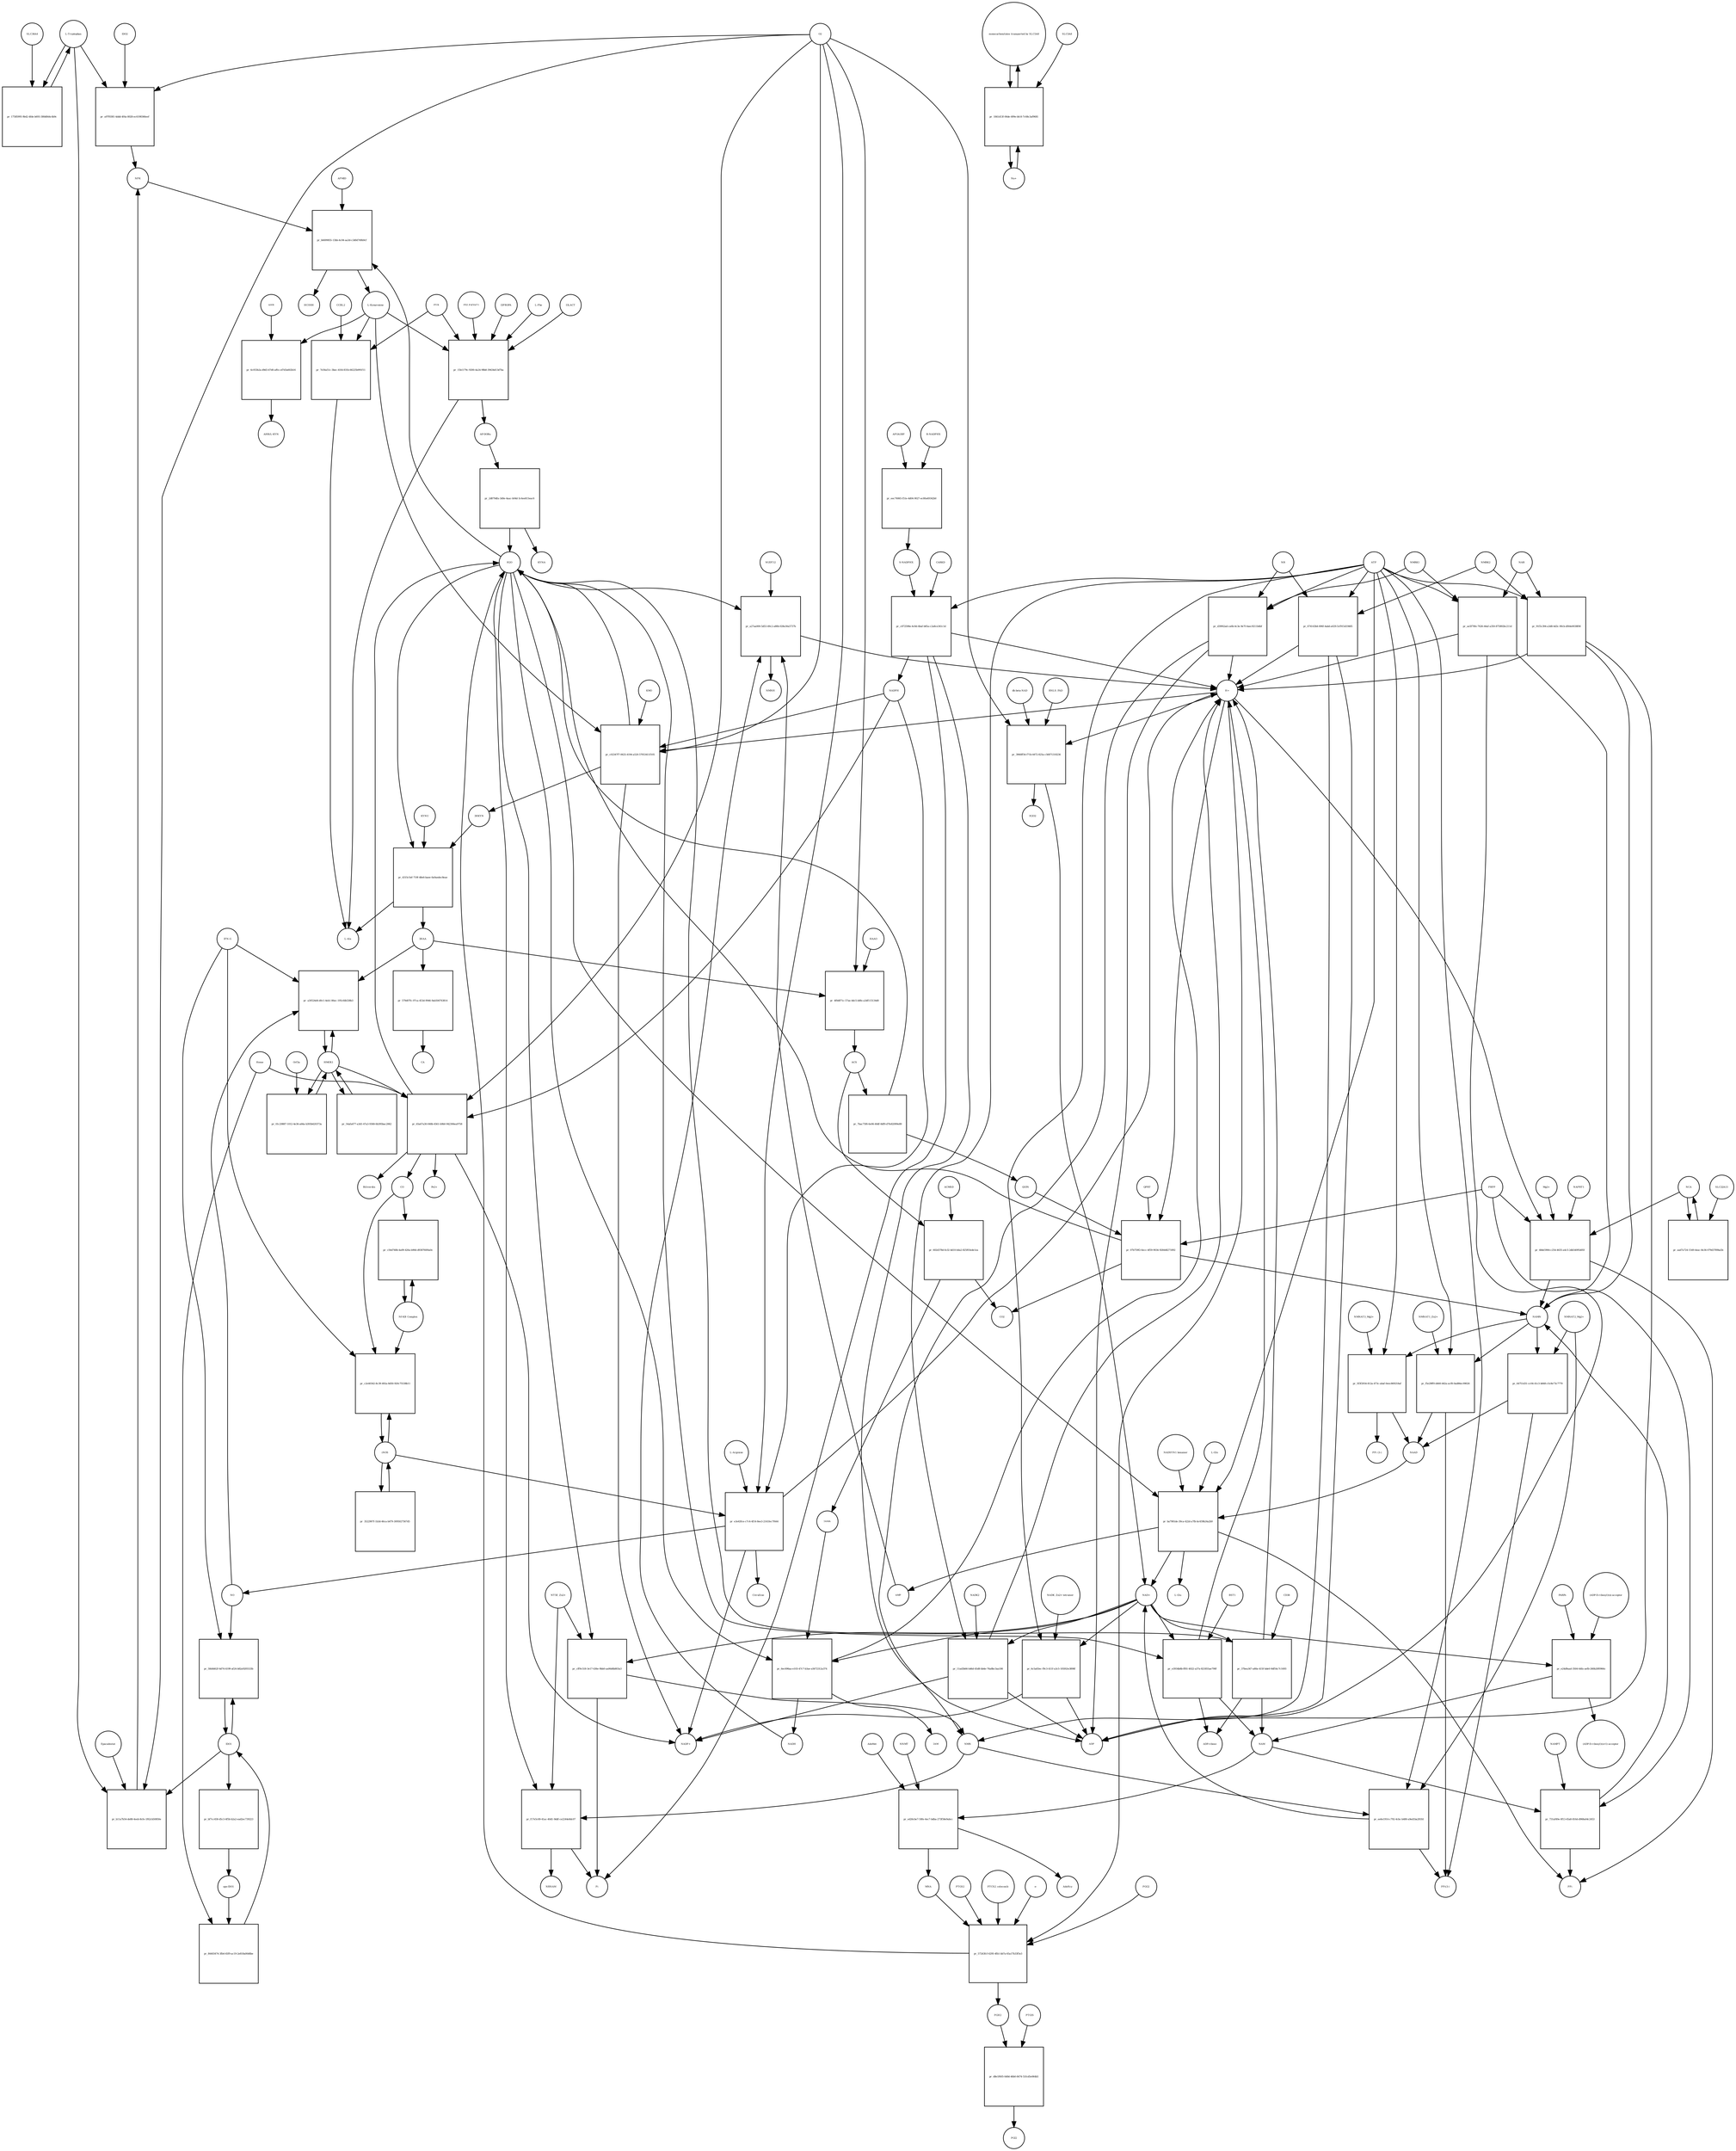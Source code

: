 strict digraph  {
"L-Tryptophan" [annotation="urn_miriam_obo.chebi_CHEBI%3A57912", bipartite=0, cls="simple chemical", fontsize=4, label="L-Tryptophan", shape=circle];
"pr_17585995-9b42-4fde-b693-380d844c4b9c" [annotation="", bipartite=1, cls=process, fontsize=4, label="pr_17585995-9b42-4fde-b693-380d844c4b9c", shape=square];
SLC36A4 [annotation=urn_miriam_uniprot_Q6YBV0, bipartite=0, cls=macromolecule, fontsize=4, label=SLC36A4, shape=circle];
"pr_a97f0381-4ddd-4f4a-8028-ec6198366eef" [annotation="", bipartite=1, cls=process, fontsize=4, label="pr_a97f0381-4ddd-4f4a-8028-ec6198366eef", shape=square];
NFK [annotation="urn_miriam_obo.chebi_CHEBI%3A18377", bipartite=0, cls="simple chemical", fontsize=4, label=NFK, shape=circle];
IDO2 [annotation=urn_miriam_uniprot_Q6ZQW0, bipartite=0, cls=macromolecule, fontsize=4, label=IDO2, shape=circle];
O2 [annotation="urn_miriam_obo.chebi_CHEBI%3A15379", bipartite=0, cls="simple chemical", fontsize=4, label=O2, shape=circle];
"pr_b11a7b54-de88-4eeb-8cfe-1f62cb50850e" [annotation="", bipartite=1, cls=process, fontsize=4, label="pr_b11a7b54-de88-4eeb-8cfe-1f62cb50850e", shape=square];
IDO1 [annotation=urn_miriam_uniprot_P14902, bipartite=0, cls=complex, fontsize=4, label=IDO1, shape=circle];
Epacadostat [annotation="", bipartite=0, cls="simple chemical", fontsize=4, label=Epacadostat, shape=circle];
"pr_b6699855-13bb-4c04-aa3d-c3d0d749b9cf" [annotation="", bipartite=1, cls=process, fontsize=4, label="pr_b6699855-13bb-4c04-aa3d-c3d0d749b9cf", shape=square];
"L-Kynurenine" [annotation="urn_miriam_obo.chebi_CHEBI%3A16946", bipartite=0, cls="simple chemical", fontsize=4, label="L-Kynurenine", shape=circle];
AFMID [annotation=urn_miriam_uniprot_Q63HM1, bipartite=0, cls=macromolecule, fontsize=4, label=AFMID, shape=circle];
H2O [annotation="urn_miriam_obo.chebi_CHEBI%3A15377", bipartite=0, cls="simple chemical", fontsize=4, label=H2O, shape=circle];
HCOOH [annotation="urn_miriam_obo.chebi_CHEBI%3A30751", bipartite=0, cls="simple chemical", fontsize=4, label=HCOOH, shape=circle];
"pr_15b1179c-9200-4a24-98b8-39434d13d7ba" [annotation="", bipartite=1, cls=process, fontsize=4, label="pr_15b1179c-9200-4a24-98b8-39434d13d7ba", shape=square];
"AP-DOBu" [annotation="urn_miriam_obo.chebi_CHEBI%3A17442", bipartite=0, cls="simple chemical", fontsize=4, label="AP-DOBu", shape=circle];
"PXLP-KYAT1" [annotation="urn_miriam_uniprot_Q16773|urn_miriam_obo.chebi_CHEBI%3A18405", bipartite=0, cls="complex multimer", fontsize=4, label="PXLP-KYAT1", shape=circle];
I3PROPA [annotation="urn_miriam_obo.chebi_CHEBI%3A43580", bipartite=0, cls=macromolecule, fontsize=4, label=I3PROPA, shape=circle];
"L-Phe" [annotation="urn_miriam_obo.chebi_CHEBI%3A58095", bipartite=0, cls="simple chemical", fontsize=4, label="L-Phe", shape=circle];
I3LACT [annotation="urn_miriam_obo.chebi_CHEBI%3A55528", bipartite=0, cls=macromolecule, fontsize=4, label=I3LACT, shape=circle];
PYR [annotation="urn_miriam_obo.chebi_CHEBI%3A15361", bipartite=0, cls="simple chemical", fontsize=4, label=PYR, shape=circle];
"L-Ala" [annotation="urn_miriam_obo.chebi_CHEBI%3A57972", bipartite=0, cls="simple chemical", fontsize=4, label="L-Ala", shape=circle];
"pr_7e56a51c-3bec-41fd-831b-66225b991f11" [annotation="", bipartite=1, cls=process, fontsize=4, label="pr_7e56a51c-3bec-41fd-831b-66225b991f11", shape=square];
CCBL2 [annotation=urn_miriam_uniprot_Q6YP21, bipartite=0, cls="macromolecule multimer", fontsize=4, label=CCBL2, shape=circle];
"pr_2d879dfa-3d0e-4aac-b04d-5c4ee815eac6" [annotation="", bipartite=1, cls=process, fontsize=4, label="pr_2d879dfa-3d0e-4aac-b04d-5c4ee815eac6", shape=square];
KYNA [annotation="urn_miriam_obo.chebi_CHEBI%3A18344", bipartite=0, cls="simple chemical", fontsize=4, label=KYNA, shape=circle];
"pr_c02347f7-0625-4194-a520-57053411f105" [annotation="", bipartite=1, cls=process, fontsize=4, label="pr_c02347f7-0625-4194-a520-57053411f105", shape=square];
"3HKYN" [annotation="urn_miriam_obo.chebi_CHEBI%3A17380", bipartite=0, cls="simple chemical", fontsize=4, label="3HKYN", shape=circle];
KMO [annotation=urn_miriam_uniprot_O15229, bipartite=0, cls=macromolecule, fontsize=4, label=KMO, shape=circle];
NADPH [annotation="urn_miriam_obo.chebi_CHEBI%3A16474", bipartite=0, cls="simple chemical", fontsize=4, label=NADPH, shape=circle];
"H+" [annotation="urn_miriam_obo.chebi_CHEBI%3A15378", bipartite=0, cls="simple chemical", fontsize=4, label="H+", shape=circle];
"NADP+" [annotation="urn_miriam_obo.chebi_CHEBI%3A18009", bipartite=0, cls="simple chemical", fontsize=4, label="NADP+", shape=circle];
"pr_4315c5ef-719f-48e6-baee-0a9aedec8eae" [annotation="", bipartite=1, cls=process, fontsize=4, label="pr_4315c5ef-719f-48e6-baee-0a9aedec8eae", shape=square];
"3HAA" [annotation="urn_miriam_obo.chebi_CHEBI%3A15793", bipartite=0, cls="simple chemical", fontsize=4, label="3HAA", shape=circle];
KYNU [annotation=urn_miriam_uniprot_Q16719, bipartite=0, cls="macromolecule multimer", fontsize=4, label=KYNU, shape=circle];
"pr_4f0d871c-57ae-4dc5-b8fe-a3df115134d0" [annotation="", bipartite=1, cls=process, fontsize=4, label="pr_4f0d871c-57ae-4dc5-b8fe-a3df115134d0", shape=square];
ACS [annotation="urn_miriam_obo.chebi_CHEBI%3A29044", bipartite=0, cls="simple chemical", fontsize=4, label=ACS, shape=circle];
HAAO [annotation=urn_miriam_uniprot_P46952, bipartite=0, cls=macromolecule, fontsize=4, label=HAAO, shape=circle];
"pr_602d378d-fe32-4d10-b4a2-825f03ede1ea" [annotation="", bipartite=1, cls=process, fontsize=4, label="pr_602d378d-fe32-4d10-b4a2-825f03ede1ea", shape=square];
"2AMA" [annotation="urn_miriam_obo.chebi_CHEBI%3A15745", bipartite=0, cls="simple chemical", fontsize=4, label="2AMA", shape=circle];
ACMSD [annotation=urn_miriam_uniprot_Q8TDX5, bipartite=0, cls="macromolecule multimer", fontsize=4, label=ACMSD, shape=circle];
CO2 [annotation="urn_miriam_obo.chebi_CHEBI%3A16526", bipartite=0, cls="simple chemical", fontsize=4, label=CO2, shape=circle];
"pr_6ec696aa-e103-47c7-b3ae-a5672312a374" [annotation="", bipartite=1, cls=process, fontsize=4, label="pr_6ec696aa-e103-47c7-b3ae-a5672312a374", shape=square];
"2AM" [annotation="urn_miriam_obo.chebi_CHEBI%3A16886", bipartite=0, cls="simple chemical", fontsize=4, label="2AM", shape=circle];
"NAD+" [annotation="urn_miriam_obo.chebi_CHEBI%3A57540", bipartite=0, cls="simple chemical", fontsize=4, label="NAD+", shape=circle];
NADH [annotation="urn_miriam_obo.chebi_CHEBI%3A57945", bipartite=0, cls="simple chemical", fontsize=4, label=NADH, shape=circle];
"pr_7bac75f6-6e06-40df-8df9-d7fe82099e89" [annotation="", bipartite=1, cls=process, fontsize=4, label="pr_7bac75f6-6e06-40df-8df9-d7fe82099e89", shape=square];
QUIN [annotation="urn_miriam_obo.chebi_CHEBI%3A16675", bipartite=0, cls="simple chemical", fontsize=4, label=QUIN, shape=circle];
"pr_6c053b2a-d9d3-47d0-affe-cd7d3a602b16" [annotation="", bipartite=1, cls=process, fontsize=4, label="pr_6c053b2a-d9d3-47d0-affe-cd7d3a602b16", shape=square];
AHR [annotation=urn_miriam_uniprot_P35869, bipartite=0, cls=macromolecule, fontsize=4, label=AHR, shape=circle];
"AHR/L-KYN" [annotation="", bipartite=0, cls=complex, fontsize=4, label="AHR/L-KYN", shape=circle];
"pr_58d4462f-6d74-4199-af24-b82a9205533b" [annotation="", bipartite=1, cls=process, fontsize=4, label="pr_58d4462f-6d74-4199-af24-b82a9205533b", shape=square];
NO [annotation="urn_miriam_obo.chebi_CHEBI%3A16480", bipartite=0, cls="simple chemical", fontsize=4, label=NO, shape=circle];
"IFN-G" [annotation=urn_miriam_uniprot_Q14609, bipartite=0, cls=macromolecule, fontsize=4, label="IFN-G", shape=circle];
iNOS [annotation=urn_miriam_uniprot_P35228, bipartite=0, cls=macromolecule, fontsize=4, label=iNOS, shape=circle];
"pr_c2e40342-8c39-492a-8d50-920c75538b11" [annotation="", bipartite=1, cls=process, fontsize=4, label="pr_c2e40342-8c39-492a-8d50-920c75538b11", shape=square];
"Nf-KB Complex" [annotation="urn_miriam_uniprot_P19838|urn_miriam_uniprot_Q04206|urn_miriam_uniprot_Q00653", bipartite=0, cls=complex, fontsize=4, label="Nf-KB Complex", shape=circle];
CO [annotation="urn_miriam_obo.chebi_CHEBI%3A17245", bipartite=0, cls="simple chemical", fontsize=4, label=CO, shape=circle];
"L-Arginine" [annotation="urn_miriam_obo.chebi_CHEBI%3A16467", bipartite=0, cls="simple chemical", fontsize=4, label="L-Arginine", shape=circle];
"pr_e3e43fce-c7c4-4f14-8ee3-2141fec7f444" [annotation="", bipartite=1, cls=process, fontsize=4, label="pr_e3e43fce-c7c4-4f14-8ee3-2141fec7f444", shape=square];
Citrulline [annotation="urn_miriam_obo.chebi_CHEBI%3A16349", bipartite=0, cls="simple chemical", fontsize=4, label=Citrulline, shape=circle];
"pr_3522907f-1b3d-46ca-b479-3095027567d5" [annotation="", bipartite=1, cls=process, fontsize=4, label="pr_3522907f-1b3d-46ca-b479-3095027567d5", shape=square];
"pr_bf7cc458-d5c3-4f5b-b2a2-ead2ec739223" [annotation="", bipartite=1, cls=process, fontsize=4, label="pr_bf7cc458-d5c3-4f5b-b2a2-ead2ec739223", shape=square];
"apo-IDO1" [annotation=urn_miriam_uniprot_P14902, bipartite=0, cls=macromolecule, fontsize=4, label="apo-IDO1", shape=circle];
"R-NADPHX" [annotation="urn_miriam_obo.chebi_CHEBI%3A64085", bipartite=0, cls="simple chemical", fontsize=4, label="R-NADPHX", shape=circle];
"pr_eec76065-f51e-4d04-9027-ec80a49342b0" [annotation="", bipartite=1, cls=process, fontsize=4, label="pr_eec76065-f51e-4d04-9027-ec80a49342b0", shape=square];
"S-NADPHX" [annotation="urn_miriam_obo.chebi_CHEBI%3A64084", bipartite=0, cls="simple chemical", fontsize=4, label="S-NADPHX", shape=circle];
APOA1BP [annotation=urn_miriam_uniprot_O95544, bipartite=0, cls="macromolecule multimer", fontsize=4, label=APOA1BP, shape=circle];
"pr_c872598e-4c8d-4baf-b85a-c2a8ce341c1d" [annotation="", bipartite=1, cls=process, fontsize=4, label="pr_c872598e-4c8d-4baf-b85a-c2a8ce341c1d", shape=square];
CARKD [annotation=urn_miriam_uniprot_Q8IW45, bipartite=0, cls=macromolecule, fontsize=4, label=CARKD, shape=circle];
ATP [annotation="urn_miriam_obo.chebi_CHEBI%3A30616", bipartite=0, cls="simple chemical", fontsize=4, label=ATP, shape=circle];
ADP [annotation="urn_miriam_obo.chebi_CHEBI%3A456216", bipartite=0, cls="simple chemical", fontsize=4, label=ADP, shape=circle];
Pi [annotation="urn_miriam_obo.chebi_CHEBI%3A18367", bipartite=0, cls="simple chemical", fontsize=4, label=Pi, shape=circle];
"pr_11ad3b66-b46d-45d8-bb4e-76a8bc3aa186" [annotation="", bipartite=1, cls=process, fontsize=4, label="pr_11ad3b66-b46d-45d8-bb4e-76a8bc3aa186", shape=square];
NADK2 [annotation=urn_miriam_uniprot_Q4G0N4, bipartite=0, cls="macromolecule multimer", fontsize=4, label=NADK2, shape=circle];
NAMN [annotation="urn_miriam_obo.chebi_CHEBI%3A15763", bipartite=0, cls="simple chemical", fontsize=4, label=NAMN, shape=circle];
"pr_5f3f2934-812a-473c-abaf-0eec869218af" [annotation="", bipartite=1, cls=process, fontsize=4, label="pr_5f3f2934-812a-473c-abaf-0eec869218af", shape=square];
NAAD [annotation="urn_miriam_obo.chebi_CHEBI%3A18304", bipartite=0, cls="simple chemical", fontsize=4, label=NAAD, shape=circle];
"NMNAT3_Mg2+" [annotation="urn_miriam_uniprot_Q96T66|urn_miriam_obo.chebi_CHEBI%3A18420", bipartite=0, cls="complex multimer", fontsize=4, label="NMNAT3_Mg2+", shape=circle];
"PPi (3-)" [annotation="urn_miriam_obo.chebi_CHEBI%3A33019", bipartite=0, cls="simple chemical", fontsize=4, label="PPi (3-)", shape=circle];
"pr_64751d31-cc04-41c3-b848-c5c8e73c7770" [annotation="", bipartite=1, cls=process, fontsize=4, label="pr_64751d31-cc04-41c3-b848-c5c8e73c7770", shape=square];
"NMNAT2_Mg2+" [annotation="urn_miriam_uniprot_Q9BZQ4|urn_miriam_obo.chebi_CHEBI%3A18420", bipartite=0, cls=complex, fontsize=4, label="NMNAT2_Mg2+", shape=circle];
"PPi(3-)" [annotation="urn_miriam_obo.chebi_CHEBI%3A33019", bipartite=0, cls="simple chemical", fontsize=4, label="PPi(3-)", shape=circle];
NAR [annotation="urn_miriam_obo.chebi_CHEBI%3A58527", bipartite=0, cls="simple chemical", fontsize=4, label=NAR, shape=circle];
"pr_ae5f70fe-7626-44af-a350-875892bc211d" [annotation="", bipartite=1, cls=process, fontsize=4, label="pr_ae5f70fe-7626-44af-a350-875892bc211d", shape=square];
NMRK1 [annotation=urn_miriam_uniprot_Q9NWW6, bipartite=0, cls=macromolecule, fontsize=4, label=NMRK1, shape=circle];
"pr_91f3c394-a3d8-4d3c-90cb-df44e0038f06" [annotation="", bipartite=1, cls=process, fontsize=4, label="pr_91f3c394-a3d8-4d3c-90cb-df44e0038f06", shape=square];
NMRK2 [annotation=urn_miriam_uniprot_Q9NPI5, bipartite=0, cls=macromolecule, fontsize=4, label=NMRK2, shape=circle];
"pr_ba7981de-39ca-422d-a7fb-bc459b24a2b9" [annotation="", bipartite=1, cls=process, fontsize=4, label="pr_ba7981de-39ca-422d-a7fb-bc459b24a2b9", shape=square];
"NADSYN1 hexamer" [annotation=urn_miriam_uniprot_Q6IA69, bipartite=0, cls="macromolecule multimer", fontsize=4, label="NADSYN1 hexamer", shape=circle];
"L-Gln" [annotation="urn_miriam_obo.chebi_CHEBI%3A58359", bipartite=0, cls="simple chemical", fontsize=4, label="L-Gln", shape=circle];
"L-Glu" [annotation="urn_miriam_obo.chebi_CHEBI%3A29985", bipartite=0, cls="simple chemical", fontsize=4, label="L-Glu", shape=circle];
AMP [annotation="urn_miriam_obo.chebi_CHEBI%3A16027", bipartite=0, cls="simple chemical", fontsize=4, label=AMP, shape=circle];
PPi [annotation="urn_miriam_obo.chebi_CHEBI%3A29888", bipartite=0, cls="simple chemical", fontsize=4, label=PPi, shape=circle];
NMN [annotation="urn_miriam_obo.chebi_CHEBI%3A14649", bipartite=0, cls="simple chemical", fontsize=4, label=NMN, shape=circle];
"pr_ee6e1914-c792-4cbc-b480-a9ed1ba281fd" [annotation="", bipartite=1, cls=process, fontsize=4, label="pr_ee6e1914-c792-4cbc-b480-a9ed1ba281fd", shape=square];
NR [annotation="urn_miriam_obo.chebi_CHEBI%3A15927", bipartite=0, cls="simple chemical", fontsize=4, label=NR, shape=circle];
"pr_d39f42ad-ca6b-4c3e-9e7f-6aec9211b4bf" [annotation="", bipartite=1, cls=process, fontsize=4, label="pr_d39f42ad-ca6b-4c3e-9e7f-6aec9211b4bf", shape=square];
"pr_674143b4-696f-4abd-a029-5cf915d19485" [annotation="", bipartite=1, cls=process, fontsize=4, label="pr_674143b4-696f-4abd-a029-5cf915d19485", shape=square];
NCA [annotation="urn_miriam_obo.chebi_CHEBI%3A32544", bipartite=0, cls="simple chemical", fontsize=4, label=NCA, shape=circle];
"pr_48de5904-c254-4635-a4c5-2db54095d05f" [annotation="", bipartite=1, cls=process, fontsize=4, label="pr_48de5904-c254-4635-a4c5-2db54095d05f", shape=square];
NAPRT1 [annotation=urn_miriam_uniprot_Q6XQN6, bipartite=0, cls="macromolecule multimer", fontsize=4, label=NAPRT1, shape=circle];
"Mg2+" [annotation="urn_miriam_obo.chebi_CHEBI%3A18420", bipartite=0, cls="simple chemical", fontsize=4, label="Mg2+", shape=circle];
PRPP [annotation="urn_miriam_obo.chebi_CHEBI%3A17111", bipartite=0, cls="simple chemical", fontsize=4, label=PRPP, shape=circle];
"pr_e24d9aad-3504-44fa-aefb-260b20f0966c" [annotation="", bipartite=1, cls=process, fontsize=4, label="pr_e24d9aad-3504-44fa-aefb-260b20f0966c", shape=square];
NAM [annotation="urn_miriam_obo.chebi_CHEBI%3A17154", bipartite=0, cls="simple chemical", fontsize=4, label=NAM, shape=circle];
PARPs [annotation="urn_miriam_uniprot_Q8N5Y8|urn_miriam_uniprot_Q53GL7|urn_miriam_uniprot_Q8IXQ6", bipartite=0, cls=macromolecule, fontsize=4, label=PARPs, shape=circle];
"(ADP-D-ribosyl)(n)-acceptor" [annotation="urn_miriam_obo.chebi_CHEBI%3A133202", bipartite=0, cls="simple chemical", fontsize=4, label="(ADP-D-ribosyl)(n)-acceptor", shape=circle];
"(ADP-D-ribosyl)(n+1)-acceptor" [annotation="urn_miriam_obo.chebi_CHEBI%3A133203", bipartite=0, cls="simple chemical", fontsize=4, label="(ADP-D-ribosyl)(n+1)-acceptor", shape=circle];
"pr_731af49e-0f13-45a8-816d-d968a64c2453" [annotation="", bipartite=1, cls=process, fontsize=4, label="pr_731af49e-0f13-45a8-816d-d968a64c2453", shape=square];
NAMPT [annotation=urn_miriam_uniprot_P43490, bipartite=0, cls=macromolecule, fontsize=4, label=NAMPT, shape=circle];
"pr_ed26cbe7-50fe-4ec7-bdba-273f58e9abcc" [annotation="", bipartite=1, cls=process, fontsize=4, label="pr_ed26cbe7-50fe-4ec7-bdba-273f58e9abcc", shape=square];
MNA [annotation="urn_miriam_obo.chebi_CHEBI%3A16797", bipartite=0, cls="simple chemical", fontsize=4, label=MNA, shape=circle];
NNMT [annotation=urn_miriam_uniprot_P40261, bipartite=0, cls=macromolecule, fontsize=4, label=NNMT, shape=circle];
AdoMet [annotation="urn_miriam_obo.chebi_CHEBI%3A15414", bipartite=0, cls="simple chemical", fontsize=4, label=AdoMet, shape=circle];
AdoHcy [annotation="urn_miriam_obo.chebi_CHEBI%3A16680", bipartite=0, cls="simple chemical", fontsize=4, label=AdoHcy, shape=circle];
"pr_07b759f2-6ecc-4f59-9034-928448271892" [annotation="", bipartite=1, cls=process, fontsize=4, label="pr_07b759f2-6ecc-4f59-9034-928448271892", shape=square];
QPRT [annotation=urn_miriam_uniprot_Q15274, bipartite=0, cls=macromolecule, fontsize=4, label=QPRT, shape=circle];
"pr_6c5a83ec-f9c3-411f-a3c5-105f43e3898f" [annotation="", bipartite=1, cls=process, fontsize=4, label="pr_6c5a83ec-f9c3-411f-a3c5-105f43e3898f", shape=square];
"NADK_Zn2+ tetramer" [annotation="urn_miriam_uniprot_O95544|urn_miriam_obo.chebi_CHEBI%3A29105", bipartite=0, cls="complex multimer", fontsize=4, label="NADK_Zn2+ tetramer", shape=circle];
"pr_e3934b8b-ff81-4022-a37a-821855ae790f" [annotation="", bipartite=1, cls=process, fontsize=4, label="pr_e3934b8b-ff81-4022-a37a-821855ae790f", shape=square];
"ADP-ribose" [annotation="urn_miriam_obo.chebi_CHEBI%3A57967", bipartite=0, cls="simple chemical", fontsize=4, label="ADP-ribose", shape=circle];
BST1 [annotation=urn_miriam_uniprot_Q10588, bipartite=0, cls="macromolecule multimer", fontsize=4, label=BST1, shape=circle];
"pr_37bea347-a80a-415f-bde0-9df54c7c1693" [annotation="", bipartite=1, cls=process, fontsize=4, label="pr_37bea347-a80a-415f-bde0-9df54c7c1693", shape=square];
CD38 [annotation=urn_miriam_uniprot_P28907, bipartite=0, cls=macromolecule, fontsize=4, label=CD38, shape=circle];
"dh-beta-NAD" [annotation="urn_miriam_obo.chebi_CHEBI%3A90171|urn_miriam_obo.chebi_CHEBI%3A90174", bipartite=0, cls="simple chemical", fontsize=4, label="dh-beta-NAD", shape=circle];
"pr_3966ff54-f71b-4472-825a-c56871318236" [annotation="", bipartite=1, cls=process, fontsize=4, label="pr_3966ff54-f71b-4472-825a-c56871318236", shape=square];
H2O2 [annotation="urn_miriam_obo.chebi_CHEBI%3A16240", bipartite=0, cls="simple chemical", fontsize=4, label=H2O2, shape=circle];
RNLS_FAD [annotation="urn_miriam_uniprot_Q5VYX0|urn_miriam_obo.chebi_CHEBI%3A16238", bipartite=0, cls=complex, fontsize=4, label=RNLS_FAD, shape=circle];
"pr_cff9c518-3e17-436e-9bb0-aa06d6b803a3" [annotation="", bipartite=1, cls=process, fontsize=4, label="pr_cff9c518-3e17-436e-9bb0-aa06d6b803a3", shape=square];
"NT5E_Zn2+" [annotation="urn_miriam_uniprot_P21589|urn_miriam_obo.chebi_CHEBI%3A29105", bipartite=0, cls="complex multimer", fontsize=4, label="NT5E_Zn2+", shape=circle];
"pr_f17e5c69-41ac-40d1-9ddf-ce2244e8dc07" [annotation="", bipartite=1, cls=process, fontsize=4, label="pr_f17e5c69-41ac-40d1-9ddf-ce2244e8dc07", shape=square];
NRNAM [annotation="urn_miriam_obo.chebi_CHEBI%3A15927", bipartite=0, cls="simple chemical", fontsize=4, label=NRNAM, shape=circle];
"pr_aad7a724-1549-4eac-8e36-079d3789ba5b" [annotation="", bipartite=1, cls=process, fontsize=4, label="pr_aad7a724-1549-4eac-8e36-079d3789ba5b", shape=square];
SLC22A13 [annotation=urn_miriam_uniprot_Q9Y226, bipartite=0, cls=macromolecule, fontsize=4, label=SLC22A13, shape=circle];
"pr_a27aa000-5d53-49c2-a80b-028e30a5737b" [annotation="", bipartite=1, cls=process, fontsize=4, label="pr_a27aa000-5d53-49c2-a80b-028e30a5737b", shape=square];
NMNH [annotation="urn_miriam_obo.chebi_CHEBI%3A74452", bipartite=0, cls="simple chemical", fontsize=4, label=NMNH, shape=circle];
NUDT12 [annotation=urn_miriam_uniprot_Q9BQG2, bipartite=0, cls=macromolecule, fontsize=4, label=NUDT12, shape=circle];
"pr_f5e29ff0-d460-462a-acf8-0ad86ec99026" [annotation="", bipartite=1, cls=process, fontsize=4, label="pr_f5e29ff0-d460-462a-acf8-0ad86ec99026", shape=square];
"NMNAT1_Zn2+" [annotation="urn_miriam_uniprot_Q9HAN9|urn_miriam_obo.chebi_CHEBI%3A29105", bipartite=0, cls="complex multimer", fontsize=4, label="NMNAT1_Zn2+", shape=circle];
PGG2 [annotation="urn_miriam_obo.chebi_CHEBI%3A27647", bipartite=0, cls="simple chemical", fontsize=4, label=PGG2, shape=circle];
"pr_57243fcf-6295-4fb1-bb7a-65a17b33f5e3" [annotation="", bipartite=1, cls=process, fontsize=4, label="pr_57243fcf-6295-4fb1-bb7a-65a17b33f5e3", shape=square];
PGH2 [annotation="urn_miriam_obo.chebi_CHEBI%3A15554", bipartite=0, cls="simple chemical", fontsize=4, label=PGH2, shape=circle];
PTGS2 [annotation=urn_miriam_uniprot_P35354, bipartite=0, cls="macromolecule multimer", fontsize=4, label=PTGS2, shape=circle];
PTCS2_celecoxib [annotation="urn_miriam_uniprot_P35354|urn_miriam_obo.chebi_CHEBI%3A41423", bipartite=0, cls=complex, fontsize=4, label=PTCS2_celecoxib, shape=circle];
"e-" [annotation="urn_miriam_obo.chebi_CHEBI%3A10545", bipartite=0, cls="simple chemical", fontsize=4, label="e-", shape=circle];
"pr_d8e1f605-0d0d-46b0-8474-51fcd5e064b5" [annotation="", bipartite=1, cls=process, fontsize=4, label="pr_d8e1f605-0d0d-46b0-8474-51fcd5e064b5", shape=square];
PGI2 [annotation="urn_miriam_obo.chebi_CHEBI%3A15552", bipartite=0, cls="simple chemical", fontsize=4, label=PGI2, shape=circle];
PTGIS [annotation=urn_miriam_uniprot_Q16647, bipartite=0, cls=macromolecule, fontsize=4, label=PTGIS, shape=circle];
"monocarboxylates transported by SLC5A8" [annotation="", bipartite=0, cls="simple chemical", fontsize=4, label="monocarboxylates transported by SLC5A8", shape=circle];
"pr_1841d13f-06de-499e-bfc8-7c68c3af9681" [annotation="", bipartite=1, cls=process, fontsize=4, label="pr_1841d13f-06de-499e-bfc8-7c68c3af9681", shape=square];
SLC5A8 [annotation=urn_miriam_uniprot_Q8N695, bipartite=0, cls=macromolecule, fontsize=4, label=SLC5A8, shape=circle];
"Na+" [annotation="urn_miriam_obo.chebi_CHEBI%3A29101", bipartite=0, cls="simple chemical", fontsize=4, label="Na+", shape=circle];
HMOX1 [annotation="", bipartite=0, cls=macromolecule, fontsize=4, label=HMOX1, shape=circle];
"pr_a30524d4-d0c1-4eb1-86ec-195cfdb538b3" [annotation="", bipartite=1, cls=process, fontsize=4, label="pr_a30524d4-d0c1-4eb1-86ec-195cfdb538b3", shape=square];
"pr_54afa677-a3d1-47a3-9368-6b395bac2062" [annotation="", bipartite=1, cls=process, fontsize=4, label="pr_54afa677-a3d1-47a3-9368-6b395bac2062", shape=square];
Heme [annotation="urn_miriam_obo.chebi_CHEBI%3A30413", bipartite=0, cls="simple chemical", fontsize=4, label=Heme, shape=circle];
"pr_65a67a30-048b-4561-b9b0-942306ea9758" [annotation="", bipartite=1, cls=process, fontsize=4, label="pr_65a67a30-048b-4561-b9b0-942306ea9758", shape=square];
Biliverdin [annotation="urn_miriam_obo.chebi_CHEBI%3A17033", bipartite=0, cls="simple chemical", fontsize=4, label=Biliverdin, shape=circle];
"Fe2+" [annotation="urn_miriam_obo.chebi_CHEBI%3A29033", bipartite=0, cls="simple chemical", fontsize=4, label="Fe2+", shape=circle];
"pr_01c20887-1012-4e36-a66a-b393b420373a" [annotation="", bipartite=1, cls=process, fontsize=4, label="pr_01c20887-1012-4e36-a66a-b393b420373a", shape=square];
Orf3a [annotation="urn_miriam_ncbiprotein_BCD58754|urn_miriam_uniprot_P0DTC3", bipartite=0, cls=macromolecule, fontsize=4, label=Orf3a, shape=circle];
"pr_c56d748b-4a09-426a-b964-d938760f4a0c" [annotation="", bipartite=1, cls=process, fontsize=4, label="pr_c56d748b-4a09-426a-b964-d938760f4a0c", shape=square];
"pr_84403474-3fb4-45f9-ac19-2e818a00d6be" [annotation="", bipartite=1, cls=process, fontsize=4, label="pr_84403474-3fb4-45f9-ac19-2e818a00d6be", shape=square];
"pr_579d07fc-97ca-453d-9946-9ab504763814" [annotation="", bipartite=1, cls="omitted process", fontsize=4, label="pr_579d07fc-97ca-453d-9946-9ab504763814", shape=square];
CA [annotation="", bipartite=0, cls="simple chemical", fontsize=4, label=CA, shape=circle];
"L-Tryptophan" -> "pr_17585995-9b42-4fde-b693-380d844c4b9c"  [annotation="", interaction_type=consumption];
"L-Tryptophan" -> "pr_a97f0381-4ddd-4f4a-8028-ec6198366eef"  [annotation="", interaction_type=consumption];
"L-Tryptophan" -> "pr_b11a7b54-de88-4eeb-8cfe-1f62cb50850e"  [annotation="", interaction_type=consumption];
"pr_17585995-9b42-4fde-b693-380d844c4b9c" -> "L-Tryptophan"  [annotation="", interaction_type=production];
SLC36A4 -> "pr_17585995-9b42-4fde-b693-380d844c4b9c"  [annotation="", interaction_type=catalysis];
"pr_a97f0381-4ddd-4f4a-8028-ec6198366eef" -> NFK  [annotation="", interaction_type=production];
NFK -> "pr_b6699855-13bb-4c04-aa3d-c3d0d749b9cf"  [annotation="", interaction_type=consumption];
IDO2 -> "pr_a97f0381-4ddd-4f4a-8028-ec6198366eef"  [annotation="", interaction_type=catalysis];
O2 -> "pr_a97f0381-4ddd-4f4a-8028-ec6198366eef"  [annotation="", interaction_type=consumption];
O2 -> "pr_b11a7b54-de88-4eeb-8cfe-1f62cb50850e"  [annotation="", interaction_type=consumption];
O2 -> "pr_c02347f7-0625-4194-a520-57053411f105"  [annotation="", interaction_type=consumption];
O2 -> "pr_4f0d871c-57ae-4dc5-b8fe-a3df115134d0"  [annotation="", interaction_type=consumption];
O2 -> "pr_e3e43fce-c7c4-4f14-8ee3-2141fec7f444"  [annotation="", interaction_type=consumption];
O2 -> "pr_3966ff54-f71b-4472-825a-c56871318236"  [annotation="", interaction_type=consumption];
O2 -> "pr_65a67a30-048b-4561-b9b0-942306ea9758"  [annotation="", interaction_type=consumption];
"pr_b11a7b54-de88-4eeb-8cfe-1f62cb50850e" -> NFK  [annotation="", interaction_type=production];
IDO1 -> "pr_b11a7b54-de88-4eeb-8cfe-1f62cb50850e"  [annotation="urn_miriam_pubmed_29531094|urn_miriam_pubmed_28523098|urn_miriam_pubmed_30338242|urn_miriam_pubmed_32292563", interaction_type=catalysis];
IDO1 -> "pr_58d4462f-6d74-4199-af24-b82a9205533b"  [annotation="", interaction_type=consumption];
IDO1 -> "pr_bf7cc458-d5c3-4f5b-b2a2-ead2ec739223"  [annotation="", interaction_type=consumption];
Epacadostat -> "pr_b11a7b54-de88-4eeb-8cfe-1f62cb50850e"  [annotation="urn_miriam_pubmed_29531094|urn_miriam_pubmed_28523098|urn_miriam_pubmed_30338242|urn_miriam_pubmed_32292563", interaction_type=inhibition];
"pr_b6699855-13bb-4c04-aa3d-c3d0d749b9cf" -> "L-Kynurenine"  [annotation="", interaction_type=production];
"pr_b6699855-13bb-4c04-aa3d-c3d0d749b9cf" -> HCOOH  [annotation="", interaction_type=production];
"L-Kynurenine" -> "pr_15b1179c-9200-4a24-98b8-39434d13d7ba"  [annotation="", interaction_type=consumption];
"L-Kynurenine" -> "pr_7e56a51c-3bec-41fd-831b-66225b991f11"  [annotation="", interaction_type=consumption];
"L-Kynurenine" -> "pr_c02347f7-0625-4194-a520-57053411f105"  [annotation="", interaction_type=consumption];
"L-Kynurenine" -> "pr_6c053b2a-d9d3-47d0-affe-cd7d3a602b16"  [annotation="", interaction_type=consumption];
AFMID -> "pr_b6699855-13bb-4c04-aa3d-c3d0d749b9cf"  [annotation=urn_miriam_pubmed_29531094, interaction_type=catalysis];
H2O -> "pr_b6699855-13bb-4c04-aa3d-c3d0d749b9cf"  [annotation="", interaction_type=consumption];
H2O -> "pr_4315c5ef-719f-48e6-baee-0a9aedec8eae"  [annotation="", interaction_type=consumption];
H2O -> "pr_6ec696aa-e103-47c7-b3ae-a5672312a374"  [annotation="", interaction_type=consumption];
H2O -> "pr_ba7981de-39ca-422d-a7fb-bc459b24a2b9"  [annotation="", interaction_type=consumption];
H2O -> "pr_e3934b8b-ff81-4022-a37a-821855ae790f"  [annotation="", interaction_type=consumption];
H2O -> "pr_37bea347-a80a-415f-bde0-9df54c7c1693"  [annotation="", interaction_type=consumption];
H2O -> "pr_cff9c518-3e17-436e-9bb0-aa06d6b803a3"  [annotation="", interaction_type=consumption];
H2O -> "pr_f17e5c69-41ac-40d1-9ddf-ce2244e8dc07"  [annotation="", interaction_type=consumption];
H2O -> "pr_a27aa000-5d53-49c2-a80b-028e30a5737b"  [annotation="", interaction_type=consumption];
"pr_15b1179c-9200-4a24-98b8-39434d13d7ba" -> "AP-DOBu"  [annotation="", interaction_type=production];
"pr_15b1179c-9200-4a24-98b8-39434d13d7ba" -> "L-Ala"  [annotation="", interaction_type=production];
"AP-DOBu" -> "pr_2d879dfa-3d0e-4aac-b04d-5c4ee815eac6"  [annotation="", interaction_type=consumption];
"PXLP-KYAT1" -> "pr_15b1179c-9200-4a24-98b8-39434d13d7ba"  [annotation="", interaction_type=catalysis];
I3PROPA -> "pr_15b1179c-9200-4a24-98b8-39434d13d7ba"  [annotation="", interaction_type=inhibition];
"L-Phe" -> "pr_15b1179c-9200-4a24-98b8-39434d13d7ba"  [annotation="", interaction_type=inhibition];
I3LACT -> "pr_15b1179c-9200-4a24-98b8-39434d13d7ba"  [annotation="", interaction_type=inhibition];
PYR -> "pr_15b1179c-9200-4a24-98b8-39434d13d7ba"  [annotation="", interaction_type=consumption];
PYR -> "pr_7e56a51c-3bec-41fd-831b-66225b991f11"  [annotation="", interaction_type=consumption];
"pr_7e56a51c-3bec-41fd-831b-66225b991f11" -> "L-Ala"  [annotation="", interaction_type=production];
CCBL2 -> "pr_7e56a51c-3bec-41fd-831b-66225b991f11"  [annotation="", interaction_type=catalysis];
"pr_2d879dfa-3d0e-4aac-b04d-5c4ee815eac6" -> KYNA  [annotation="", interaction_type=production];
"pr_2d879dfa-3d0e-4aac-b04d-5c4ee815eac6" -> H2O  [annotation="", interaction_type=production];
"pr_c02347f7-0625-4194-a520-57053411f105" -> "3HKYN"  [annotation="", interaction_type=production];
"pr_c02347f7-0625-4194-a520-57053411f105" -> H2O  [annotation="", interaction_type=production];
"pr_c02347f7-0625-4194-a520-57053411f105" -> "NADP+"  [annotation="", interaction_type=production];
"3HKYN" -> "pr_4315c5ef-719f-48e6-baee-0a9aedec8eae"  [annotation="", interaction_type=consumption];
KMO -> "pr_c02347f7-0625-4194-a520-57053411f105"  [annotation="", interaction_type=catalysis];
NADPH -> "pr_c02347f7-0625-4194-a520-57053411f105"  [annotation="", interaction_type=consumption];
NADPH -> "pr_e3e43fce-c7c4-4f14-8ee3-2141fec7f444"  [annotation="", interaction_type=consumption];
NADPH -> "pr_65a67a30-048b-4561-b9b0-942306ea9758"  [annotation="", interaction_type=consumption];
"H+" -> "pr_c02347f7-0625-4194-a520-57053411f105"  [annotation="", interaction_type=consumption];
"H+" -> "pr_48de5904-c254-4635-a4c5-2db54095d05f"  [annotation="", interaction_type=consumption];
"H+" -> "pr_07b759f2-6ecc-4f59-9034-928448271892"  [annotation="", interaction_type=consumption];
"H+" -> "pr_3966ff54-f71b-4472-825a-c56871318236"  [annotation="", interaction_type=consumption];
"H+" -> "pr_57243fcf-6295-4fb1-bb7a-65a17b33f5e3"  [annotation="", interaction_type=consumption];
"pr_4315c5ef-719f-48e6-baee-0a9aedec8eae" -> "3HAA"  [annotation="", interaction_type=production];
"pr_4315c5ef-719f-48e6-baee-0a9aedec8eae" -> "L-Ala"  [annotation="", interaction_type=production];
"3HAA" -> "pr_4f0d871c-57ae-4dc5-b8fe-a3df115134d0"  [annotation="", interaction_type=consumption];
"3HAA" -> "pr_a30524d4-d0c1-4eb1-86ec-195cfdb538b3"  [annotation="urn_miriam_pubmed_15249210|urn_miriam_pubmed_11287117|urn_miriam_pubmed_12706494", interaction_type=catalysis];
"3HAA" -> "pr_579d07fc-97ca-453d-9946-9ab504763814"  [annotation="", interaction_type=consumption];
KYNU -> "pr_4315c5ef-719f-48e6-baee-0a9aedec8eae"  [annotation="", interaction_type=catalysis];
"pr_4f0d871c-57ae-4dc5-b8fe-a3df115134d0" -> ACS  [annotation="", interaction_type=production];
ACS -> "pr_602d378d-fe32-4d10-b4a2-825f03ede1ea"  [annotation="", interaction_type=consumption];
ACS -> "pr_7bac75f6-6e06-40df-8df9-d7fe82099e89"  [annotation="", interaction_type=consumption];
HAAO -> "pr_4f0d871c-57ae-4dc5-b8fe-a3df115134d0"  [annotation="", interaction_type=catalysis];
"pr_602d378d-fe32-4d10-b4a2-825f03ede1ea" -> "2AMA"  [annotation="", interaction_type=production];
"pr_602d378d-fe32-4d10-b4a2-825f03ede1ea" -> CO2  [annotation="", interaction_type=production];
"2AMA" -> "pr_6ec696aa-e103-47c7-b3ae-a5672312a374"  [annotation="", interaction_type=consumption];
ACMSD -> "pr_602d378d-fe32-4d10-b4a2-825f03ede1ea"  [annotation="", interaction_type=catalysis];
"pr_6ec696aa-e103-47c7-b3ae-a5672312a374" -> "2AM"  [annotation="", interaction_type=production];
"pr_6ec696aa-e103-47c7-b3ae-a5672312a374" -> NADH  [annotation="", interaction_type=production];
"pr_6ec696aa-e103-47c7-b3ae-a5672312a374" -> "H+"  [annotation="", interaction_type=production];
"NAD+" -> "pr_6ec696aa-e103-47c7-b3ae-a5672312a374"  [annotation="", interaction_type=consumption];
"NAD+" -> "pr_11ad3b66-b46d-45d8-bb4e-76a8bc3aa186"  [annotation="", interaction_type=consumption];
"NAD+" -> "pr_e24d9aad-3504-44fa-aefb-260b20f0966c"  [annotation="", interaction_type=consumption];
"NAD+" -> "pr_6c5a83ec-f9c3-411f-a3c5-105f43e3898f"  [annotation="", interaction_type=consumption];
"NAD+" -> "pr_e3934b8b-ff81-4022-a37a-821855ae790f"  [annotation="", interaction_type=consumption];
"NAD+" -> "pr_37bea347-a80a-415f-bde0-9df54c7c1693"  [annotation="", interaction_type=consumption];
"NAD+" -> "pr_cff9c518-3e17-436e-9bb0-aa06d6b803a3"  [annotation="", interaction_type=consumption];
NADH -> "pr_a27aa000-5d53-49c2-a80b-028e30a5737b"  [annotation="", interaction_type=consumption];
"pr_7bac75f6-6e06-40df-8df9-d7fe82099e89" -> QUIN  [annotation="", interaction_type=production];
"pr_7bac75f6-6e06-40df-8df9-d7fe82099e89" -> H2O  [annotation="", interaction_type=production];
QUIN -> "pr_07b759f2-6ecc-4f59-9034-928448271892"  [annotation="", interaction_type=consumption];
"pr_6c053b2a-d9d3-47d0-affe-cd7d3a602b16" -> "AHR/L-KYN"  [annotation="", interaction_type=production];
AHR -> "pr_6c053b2a-d9d3-47d0-affe-cd7d3a602b16"  [annotation="", interaction_type=consumption];
"pr_58d4462f-6d74-4199-af24-b82a9205533b" -> IDO1  [annotation="", interaction_type=production];
NO -> "pr_58d4462f-6d74-4199-af24-b82a9205533b"  [annotation="urn_miriam_pubmed_23476103|urn_miriam_pubmed_15249210|urn_miriam_pubmed_9126284", interaction_type=inhibition];
NO -> "pr_a30524d4-d0c1-4eb1-86ec-195cfdb538b3"  [annotation="urn_miriam_pubmed_15249210|urn_miriam_pubmed_11287117|urn_miriam_pubmed_12706494", interaction_type=catalysis];
"IFN-G" -> "pr_58d4462f-6d74-4199-af24-b82a9205533b"  [annotation="urn_miriam_pubmed_23476103|urn_miriam_pubmed_15249210|urn_miriam_pubmed_9126284", interaction_type=catalysis];
"IFN-G" -> "pr_c2e40342-8c39-492a-8d50-920c75538b11"  [annotation="urn_miriam_pubmed_9126284|urn_miriam_pubmed_15249210", interaction_type=catalysis];
"IFN-G" -> "pr_a30524d4-d0c1-4eb1-86ec-195cfdb538b3"  [annotation="urn_miriam_pubmed_15249210|urn_miriam_pubmed_11287117|urn_miriam_pubmed_12706494", interaction_type=catalysis];
iNOS -> "pr_c2e40342-8c39-492a-8d50-920c75538b11"  [annotation="", interaction_type=consumption];
iNOS -> "pr_e3e43fce-c7c4-4f14-8ee3-2141fec7f444"  [annotation="urn_miriam_pubmed_15249210|urn_miriam_pubmed_11463332", interaction_type=catalysis];
iNOS -> "pr_3522907f-1b3d-46ca-b479-3095027567d5"  [annotation="", interaction_type=consumption];
"pr_c2e40342-8c39-492a-8d50-920c75538b11" -> iNOS  [annotation="", interaction_type=production];
"Nf-KB Complex" -> "pr_c2e40342-8c39-492a-8d50-920c75538b11"  [annotation="urn_miriam_pubmed_9126284|urn_miriam_pubmed_15249210", interaction_type=catalysis];
"Nf-KB Complex" -> "pr_c56d748b-4a09-426a-b964-d938760f4a0c"  [annotation="", interaction_type=consumption];
CO -> "pr_c2e40342-8c39-492a-8d50-920c75538b11"  [annotation="urn_miriam_pubmed_9126284|urn_miriam_pubmed_15249210", interaction_type=inhibition];
CO -> "pr_c56d748b-4a09-426a-b964-d938760f4a0c"  [annotation=urn_miriam_pubmed_15249210, interaction_type=inhibition];
"L-Arginine" -> "pr_e3e43fce-c7c4-4f14-8ee3-2141fec7f444"  [annotation="", interaction_type=consumption];
"pr_e3e43fce-c7c4-4f14-8ee3-2141fec7f444" -> Citrulline  [annotation="", interaction_type=production];
"pr_e3e43fce-c7c4-4f14-8ee3-2141fec7f444" -> "NADP+"  [annotation="", interaction_type=production];
"pr_e3e43fce-c7c4-4f14-8ee3-2141fec7f444" -> "H+"  [annotation="", interaction_type=production];
"pr_e3e43fce-c7c4-4f14-8ee3-2141fec7f444" -> NO  [annotation="", interaction_type=production];
"pr_3522907f-1b3d-46ca-b479-3095027567d5" -> iNOS  [annotation="", interaction_type=production];
"pr_bf7cc458-d5c3-4f5b-b2a2-ead2ec739223" -> "apo-IDO1"  [annotation="", interaction_type=production];
"apo-IDO1" -> "pr_84403474-3fb4-45f9-ac19-2e818a00d6be"  [annotation="", interaction_type=consumption];
"R-NADPHX" -> "pr_eec76065-f51e-4d04-9027-ec80a49342b0"  [annotation="", interaction_type=consumption];
"pr_eec76065-f51e-4d04-9027-ec80a49342b0" -> "S-NADPHX"  [annotation="", interaction_type=production];
"S-NADPHX" -> "pr_c872598e-4c8d-4baf-b85a-c2a8ce341c1d"  [annotation="", interaction_type=consumption];
APOA1BP -> "pr_eec76065-f51e-4d04-9027-ec80a49342b0"  [annotation="", interaction_type=catalysis];
"pr_c872598e-4c8d-4baf-b85a-c2a8ce341c1d" -> NADPH  [annotation="", interaction_type=production];
"pr_c872598e-4c8d-4baf-b85a-c2a8ce341c1d" -> ADP  [annotation="", interaction_type=production];
"pr_c872598e-4c8d-4baf-b85a-c2a8ce341c1d" -> "H+"  [annotation="", interaction_type=production];
"pr_c872598e-4c8d-4baf-b85a-c2a8ce341c1d" -> Pi  [annotation="", interaction_type=production];
CARKD -> "pr_c872598e-4c8d-4baf-b85a-c2a8ce341c1d"  [annotation="", interaction_type=catalysis];
ATP -> "pr_c872598e-4c8d-4baf-b85a-c2a8ce341c1d"  [annotation="", interaction_type=consumption];
ATP -> "pr_11ad3b66-b46d-45d8-bb4e-76a8bc3aa186"  [annotation="", interaction_type=consumption];
ATP -> "pr_5f3f2934-812a-473c-abaf-0eec869218af"  [annotation="", interaction_type=consumption];
ATP -> "pr_ae5f70fe-7626-44af-a350-875892bc211d"  [annotation="", interaction_type=consumption];
ATP -> "pr_91f3c394-a3d8-4d3c-90cb-df44e0038f06"  [annotation="", interaction_type=consumption];
ATP -> "pr_ba7981de-39ca-422d-a7fb-bc459b24a2b9"  [annotation="", interaction_type=consumption];
ATP -> "pr_ee6e1914-c792-4cbc-b480-a9ed1ba281fd"  [annotation="", interaction_type=consumption];
ATP -> "pr_d39f42ad-ca6b-4c3e-9e7f-6aec9211b4bf"  [annotation="", interaction_type=consumption];
ATP -> "pr_674143b4-696f-4abd-a029-5cf915d19485"  [annotation="", interaction_type=consumption];
ATP -> "pr_6c5a83ec-f9c3-411f-a3c5-105f43e3898f"  [annotation="", interaction_type=consumption];
ATP -> "pr_f5e29ff0-d460-462a-acf8-0ad86ec99026"  [annotation="", interaction_type=consumption];
"pr_11ad3b66-b46d-45d8-bb4e-76a8bc3aa186" -> "NADP+"  [annotation="", interaction_type=production];
"pr_11ad3b66-b46d-45d8-bb4e-76a8bc3aa186" -> ADP  [annotation="", interaction_type=production];
"pr_11ad3b66-b46d-45d8-bb4e-76a8bc3aa186" -> "H+"  [annotation="", interaction_type=production];
NADK2 -> "pr_11ad3b66-b46d-45d8-bb4e-76a8bc3aa186"  [annotation="", interaction_type=catalysis];
NAMN -> "pr_5f3f2934-812a-473c-abaf-0eec869218af"  [annotation="", interaction_type=consumption];
NAMN -> "pr_64751d31-cc04-41c3-b848-c5c8e73c7770"  [annotation="", interaction_type=consumption];
NAMN -> "pr_f5e29ff0-d460-462a-acf8-0ad86ec99026"  [annotation="", interaction_type=consumption];
"pr_5f3f2934-812a-473c-abaf-0eec869218af" -> NAAD  [annotation="", interaction_type=production];
"pr_5f3f2934-812a-473c-abaf-0eec869218af" -> "PPi (3-)"  [annotation="", interaction_type=production];
NAAD -> "pr_ba7981de-39ca-422d-a7fb-bc459b24a2b9"  [annotation="", interaction_type=consumption];
"NMNAT3_Mg2+" -> "pr_5f3f2934-812a-473c-abaf-0eec869218af"  [annotation="", interaction_type=catalysis];
"pr_64751d31-cc04-41c3-b848-c5c8e73c7770" -> NAAD  [annotation="", interaction_type=production];
"pr_64751d31-cc04-41c3-b848-c5c8e73c7770" -> "PPi(3-)"  [annotation="", interaction_type=production];
"NMNAT2_Mg2+" -> "pr_64751d31-cc04-41c3-b848-c5c8e73c7770"  [annotation="", interaction_type=catalysis];
"NMNAT2_Mg2+" -> "pr_ee6e1914-c792-4cbc-b480-a9ed1ba281fd"  [annotation="", interaction_type=catalysis];
NAR -> "pr_ae5f70fe-7626-44af-a350-875892bc211d"  [annotation="", interaction_type=consumption];
NAR -> "pr_91f3c394-a3d8-4d3c-90cb-df44e0038f06"  [annotation="", interaction_type=consumption];
"pr_ae5f70fe-7626-44af-a350-875892bc211d" -> NAMN  [annotation="", interaction_type=production];
"pr_ae5f70fe-7626-44af-a350-875892bc211d" -> "H+"  [annotation="", interaction_type=production];
"pr_ae5f70fe-7626-44af-a350-875892bc211d" -> ADP  [annotation="", interaction_type=production];
NMRK1 -> "pr_ae5f70fe-7626-44af-a350-875892bc211d"  [annotation="", interaction_type=catalysis];
NMRK1 -> "pr_d39f42ad-ca6b-4c3e-9e7f-6aec9211b4bf"  [annotation="", interaction_type=catalysis];
"pr_91f3c394-a3d8-4d3c-90cb-df44e0038f06" -> NAMN  [annotation="", interaction_type=production];
"pr_91f3c394-a3d8-4d3c-90cb-df44e0038f06" -> "H+"  [annotation="", interaction_type=production];
"pr_91f3c394-a3d8-4d3c-90cb-df44e0038f06" -> ADP  [annotation="", interaction_type=production];
NMRK2 -> "pr_91f3c394-a3d8-4d3c-90cb-df44e0038f06"  [annotation="", interaction_type=catalysis];
NMRK2 -> "pr_674143b4-696f-4abd-a029-5cf915d19485"  [annotation="", interaction_type=catalysis];
"pr_ba7981de-39ca-422d-a7fb-bc459b24a2b9" -> "NAD+"  [annotation="", interaction_type=production];
"pr_ba7981de-39ca-422d-a7fb-bc459b24a2b9" -> "L-Glu"  [annotation="", interaction_type=production];
"pr_ba7981de-39ca-422d-a7fb-bc459b24a2b9" -> AMP  [annotation="", interaction_type=production];
"pr_ba7981de-39ca-422d-a7fb-bc459b24a2b9" -> PPi  [annotation="", interaction_type=production];
"NADSYN1 hexamer" -> "pr_ba7981de-39ca-422d-a7fb-bc459b24a2b9"  [annotation="", interaction_type=catalysis];
"L-Gln" -> "pr_ba7981de-39ca-422d-a7fb-bc459b24a2b9"  [annotation="", interaction_type=consumption];
AMP -> "pr_a27aa000-5d53-49c2-a80b-028e30a5737b"  [annotation="", interaction_type=consumption];
NMN -> "pr_ee6e1914-c792-4cbc-b480-a9ed1ba281fd"  [annotation="", interaction_type=consumption];
NMN -> "pr_f17e5c69-41ac-40d1-9ddf-ce2244e8dc07"  [annotation="", interaction_type=consumption];
"pr_ee6e1914-c792-4cbc-b480-a9ed1ba281fd" -> "NAD+"  [annotation="", interaction_type=production];
"pr_ee6e1914-c792-4cbc-b480-a9ed1ba281fd" -> "PPi(3-)"  [annotation="", interaction_type=production];
NR -> "pr_d39f42ad-ca6b-4c3e-9e7f-6aec9211b4bf"  [annotation="", interaction_type=consumption];
NR -> "pr_674143b4-696f-4abd-a029-5cf915d19485"  [annotation="", interaction_type=consumption];
"pr_d39f42ad-ca6b-4c3e-9e7f-6aec9211b4bf" -> NMN  [annotation="", interaction_type=production];
"pr_d39f42ad-ca6b-4c3e-9e7f-6aec9211b4bf" -> ADP  [annotation="", interaction_type=production];
"pr_d39f42ad-ca6b-4c3e-9e7f-6aec9211b4bf" -> "H+"  [annotation="", interaction_type=production];
"pr_674143b4-696f-4abd-a029-5cf915d19485" -> NMN  [annotation="", interaction_type=production];
"pr_674143b4-696f-4abd-a029-5cf915d19485" -> ADP  [annotation="", interaction_type=production];
"pr_674143b4-696f-4abd-a029-5cf915d19485" -> "H+"  [annotation="", interaction_type=production];
NCA -> "pr_48de5904-c254-4635-a4c5-2db54095d05f"  [annotation="", interaction_type=consumption];
NCA -> "pr_aad7a724-1549-4eac-8e36-079d3789ba5b"  [annotation="", interaction_type=consumption];
"pr_48de5904-c254-4635-a4c5-2db54095d05f" -> NAMN  [annotation="", interaction_type=production];
"pr_48de5904-c254-4635-a4c5-2db54095d05f" -> PPi  [annotation="", interaction_type=production];
NAPRT1 -> "pr_48de5904-c254-4635-a4c5-2db54095d05f"  [annotation="", interaction_type=catalysis];
"Mg2+" -> "pr_48de5904-c254-4635-a4c5-2db54095d05f"  [annotation="", interaction_type=stimulation];
PRPP -> "pr_48de5904-c254-4635-a4c5-2db54095d05f"  [annotation="", interaction_type=consumption];
PRPP -> "pr_731af49e-0f13-45a8-816d-d968a64c2453"  [annotation="", interaction_type=consumption];
PRPP -> "pr_07b759f2-6ecc-4f59-9034-928448271892"  [annotation="", interaction_type=consumption];
"pr_e24d9aad-3504-44fa-aefb-260b20f0966c" -> NAM  [annotation="", interaction_type=production];
"pr_e24d9aad-3504-44fa-aefb-260b20f0966c" -> "(ADP-D-ribosyl)(n+1)-acceptor"  [annotation="", interaction_type=production];
NAM -> "pr_731af49e-0f13-45a8-816d-d968a64c2453"  [annotation="", interaction_type=consumption];
NAM -> "pr_ed26cbe7-50fe-4ec7-bdba-273f58e9abcc"  [annotation="", interaction_type=consumption];
PARPs -> "pr_e24d9aad-3504-44fa-aefb-260b20f0966c"  [annotation="", interaction_type=catalysis];
"(ADP-D-ribosyl)(n)-acceptor" -> "pr_e24d9aad-3504-44fa-aefb-260b20f0966c"  [annotation="", interaction_type=consumption];
"pr_731af49e-0f13-45a8-816d-d968a64c2453" -> PPi  [annotation="", interaction_type=production];
"pr_731af49e-0f13-45a8-816d-d968a64c2453" -> NAMN  [annotation="", interaction_type=production];
NAMPT -> "pr_731af49e-0f13-45a8-816d-d968a64c2453"  [annotation="", interaction_type=catalysis];
"pr_ed26cbe7-50fe-4ec7-bdba-273f58e9abcc" -> MNA  [annotation="", interaction_type=production];
"pr_ed26cbe7-50fe-4ec7-bdba-273f58e9abcc" -> AdoHcy  [annotation="", interaction_type=production];
MNA -> "pr_57243fcf-6295-4fb1-bb7a-65a17b33f5e3"  [annotation="", interaction_type=stimulation];
NNMT -> "pr_ed26cbe7-50fe-4ec7-bdba-273f58e9abcc"  [annotation="", interaction_type=catalysis];
AdoMet -> "pr_ed26cbe7-50fe-4ec7-bdba-273f58e9abcc"  [annotation="", interaction_type=consumption];
"pr_07b759f2-6ecc-4f59-9034-928448271892" -> NAMN  [annotation="", interaction_type=production];
"pr_07b759f2-6ecc-4f59-9034-928448271892" -> CO2  [annotation="", interaction_type=production];
"pr_07b759f2-6ecc-4f59-9034-928448271892" -> H2O  [annotation="", interaction_type=production];
QPRT -> "pr_07b759f2-6ecc-4f59-9034-928448271892"  [annotation="", interaction_type=catalysis];
"pr_6c5a83ec-f9c3-411f-a3c5-105f43e3898f" -> "NADP+"  [annotation="", interaction_type=production];
"pr_6c5a83ec-f9c3-411f-a3c5-105f43e3898f" -> ADP  [annotation="", interaction_type=production];
"NADK_Zn2+ tetramer" -> "pr_6c5a83ec-f9c3-411f-a3c5-105f43e3898f"  [annotation="", interaction_type=catalysis];
"pr_e3934b8b-ff81-4022-a37a-821855ae790f" -> "ADP-ribose"  [annotation="", interaction_type=production];
"pr_e3934b8b-ff81-4022-a37a-821855ae790f" -> NAM  [annotation="", interaction_type=production];
"pr_e3934b8b-ff81-4022-a37a-821855ae790f" -> "H+"  [annotation="", interaction_type=production];
BST1 -> "pr_e3934b8b-ff81-4022-a37a-821855ae790f"  [annotation="", interaction_type=catalysis];
"pr_37bea347-a80a-415f-bde0-9df54c7c1693" -> NAM  [annotation="", interaction_type=production];
"pr_37bea347-a80a-415f-bde0-9df54c7c1693" -> "ADP-ribose"  [annotation="", interaction_type=production];
"pr_37bea347-a80a-415f-bde0-9df54c7c1693" -> "H+"  [annotation="", interaction_type=production];
CD38 -> "pr_37bea347-a80a-415f-bde0-9df54c7c1693"  [annotation="", interaction_type=catalysis];
"dh-beta-NAD" -> "pr_3966ff54-f71b-4472-825a-c56871318236"  [annotation="", interaction_type=consumption];
"pr_3966ff54-f71b-4472-825a-c56871318236" -> H2O2  [annotation="", interaction_type=production];
"pr_3966ff54-f71b-4472-825a-c56871318236" -> "NAD+"  [annotation="", interaction_type=production];
RNLS_FAD -> "pr_3966ff54-f71b-4472-825a-c56871318236"  [annotation="", interaction_type=catalysis];
"pr_cff9c518-3e17-436e-9bb0-aa06d6b803a3" -> NMN  [annotation="", interaction_type=production];
"pr_cff9c518-3e17-436e-9bb0-aa06d6b803a3" -> Pi  [annotation="", interaction_type=production];
"NT5E_Zn2+" -> "pr_cff9c518-3e17-436e-9bb0-aa06d6b803a3"  [annotation="", interaction_type=catalysis];
"NT5E_Zn2+" -> "pr_f17e5c69-41ac-40d1-9ddf-ce2244e8dc07"  [annotation="", interaction_type=catalysis];
"pr_f17e5c69-41ac-40d1-9ddf-ce2244e8dc07" -> NRNAM  [annotation="", interaction_type=production];
"pr_f17e5c69-41ac-40d1-9ddf-ce2244e8dc07" -> Pi  [annotation="", interaction_type=production];
"pr_aad7a724-1549-4eac-8e36-079d3789ba5b" -> NCA  [annotation="", interaction_type=production];
SLC22A13 -> "pr_aad7a724-1549-4eac-8e36-079d3789ba5b"  [annotation="", interaction_type=catalysis];
"pr_a27aa000-5d53-49c2-a80b-028e30a5737b" -> NMNH  [annotation="", interaction_type=production];
"pr_a27aa000-5d53-49c2-a80b-028e30a5737b" -> "H+"  [annotation="", interaction_type=production];
NUDT12 -> "pr_a27aa000-5d53-49c2-a80b-028e30a5737b"  [annotation="", interaction_type=catalysis];
"pr_f5e29ff0-d460-462a-acf8-0ad86ec99026" -> NAAD  [annotation="", interaction_type=production];
"pr_f5e29ff0-d460-462a-acf8-0ad86ec99026" -> "PPi(3-)"  [annotation="", interaction_type=production];
"NMNAT1_Zn2+" -> "pr_f5e29ff0-d460-462a-acf8-0ad86ec99026"  [annotation="", interaction_type=catalysis];
PGG2 -> "pr_57243fcf-6295-4fb1-bb7a-65a17b33f5e3"  [annotation="", interaction_type=consumption];
"pr_57243fcf-6295-4fb1-bb7a-65a17b33f5e3" -> PGH2  [annotation="", interaction_type=production];
"pr_57243fcf-6295-4fb1-bb7a-65a17b33f5e3" -> H2O  [annotation="", interaction_type=production];
PGH2 -> "pr_d8e1f605-0d0d-46b0-8474-51fcd5e064b5"  [annotation="", interaction_type=consumption];
PTGS2 -> "pr_57243fcf-6295-4fb1-bb7a-65a17b33f5e3"  [annotation="", interaction_type=catalysis];
PTCS2_celecoxib -> "pr_57243fcf-6295-4fb1-bb7a-65a17b33f5e3"  [annotation="", interaction_type=inhibition];
"e-" -> "pr_57243fcf-6295-4fb1-bb7a-65a17b33f5e3"  [annotation="", interaction_type=consumption];
"pr_d8e1f605-0d0d-46b0-8474-51fcd5e064b5" -> PGI2  [annotation="", interaction_type=production];
PTGIS -> "pr_d8e1f605-0d0d-46b0-8474-51fcd5e064b5"  [annotation="", interaction_type=catalysis];
"monocarboxylates transported by SLC5A8" -> "pr_1841d13f-06de-499e-bfc8-7c68c3af9681"  [annotation="", interaction_type=consumption];
"pr_1841d13f-06de-499e-bfc8-7c68c3af9681" -> "monocarboxylates transported by SLC5A8"  [annotation="", interaction_type=production];
"pr_1841d13f-06de-499e-bfc8-7c68c3af9681" -> "Na+"  [annotation="", interaction_type=production];
SLC5A8 -> "pr_1841d13f-06de-499e-bfc8-7c68c3af9681"  [annotation="", interaction_type=catalysis];
"Na+" -> "pr_1841d13f-06de-499e-bfc8-7c68c3af9681"  [annotation="", interaction_type=consumption];
HMOX1 -> "pr_a30524d4-d0c1-4eb1-86ec-195cfdb538b3"  [annotation="", interaction_type=consumption];
HMOX1 -> "pr_54afa677-a3d1-47a3-9368-6b395bac2062"  [annotation="", interaction_type=consumption];
HMOX1 -> "pr_65a67a30-048b-4561-b9b0-942306ea9758"  [annotation="", interaction_type=catalysis];
HMOX1 -> "pr_01c20887-1012-4e36-a66a-b393b420373a"  [annotation="", interaction_type=consumption];
"pr_a30524d4-d0c1-4eb1-86ec-195cfdb538b3" -> HMOX1  [annotation="", interaction_type=production];
"pr_54afa677-a3d1-47a3-9368-6b395bac2062" -> HMOX1  [annotation="", interaction_type=production];
Heme -> "pr_65a67a30-048b-4561-b9b0-942306ea9758"  [annotation="", interaction_type=consumption];
Heme -> "pr_84403474-3fb4-45f9-ac19-2e818a00d6be"  [annotation="", interaction_type=consumption];
"pr_65a67a30-048b-4561-b9b0-942306ea9758" -> Biliverdin  [annotation="", interaction_type=production];
"pr_65a67a30-048b-4561-b9b0-942306ea9758" -> H2O  [annotation="", interaction_type=production];
"pr_65a67a30-048b-4561-b9b0-942306ea9758" -> "Fe2+"  [annotation="", interaction_type=production];
"pr_65a67a30-048b-4561-b9b0-942306ea9758" -> "NADP+"  [annotation="", interaction_type=production];
"pr_65a67a30-048b-4561-b9b0-942306ea9758" -> CO  [annotation="", interaction_type=production];
"pr_01c20887-1012-4e36-a66a-b393b420373a" -> HMOX1  [annotation="", interaction_type=production];
Orf3a -> "pr_01c20887-1012-4e36-a66a-b393b420373a"  [annotation="urn_miriam_doi_10.1101%2F2020.03.22.002386|urn_miriam_taxonomy_2697049", interaction_type=modulation];
"pr_c56d748b-4a09-426a-b964-d938760f4a0c" -> "Nf-KB Complex"  [annotation="", interaction_type=production];
"pr_84403474-3fb4-45f9-ac19-2e818a00d6be" -> IDO1  [annotation="", interaction_type=production];
"pr_579d07fc-97ca-453d-9946-9ab504763814" -> CA  [annotation="", interaction_type=production];
}
